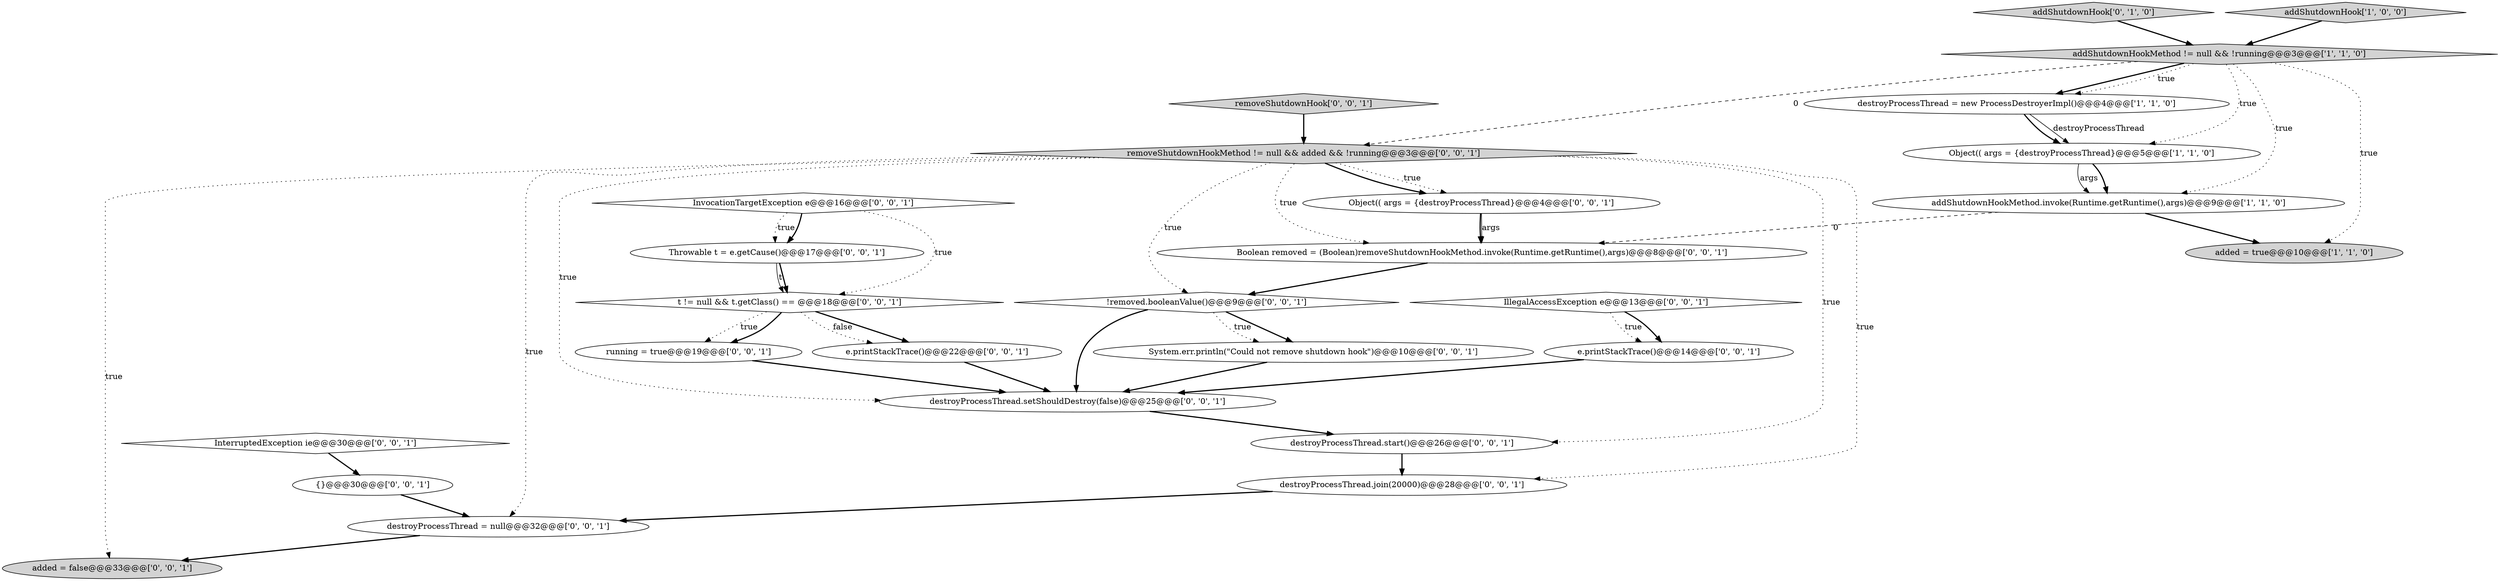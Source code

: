 digraph {
0 [style = filled, label = "addShutdownHookMethod != null && !running@@@3@@@['1', '1', '0']", fillcolor = lightgray, shape = diamond image = "AAA0AAABBB1BBB"];
23 [style = filled, label = "destroyProcessThread = null@@@32@@@['0', '0', '1']", fillcolor = white, shape = ellipse image = "AAA0AAABBB3BBB"];
18 [style = filled, label = "destroyProcessThread.join(20000)@@@28@@@['0', '0', '1']", fillcolor = white, shape = ellipse image = "AAA0AAABBB3BBB"];
6 [style = filled, label = "addShutdownHook['0', '1', '0']", fillcolor = lightgray, shape = diamond image = "AAA0AAABBB2BBB"];
11 [style = filled, label = "!removed.booleanValue()@@@9@@@['0', '0', '1']", fillcolor = white, shape = diamond image = "AAA0AAABBB3BBB"];
14 [style = filled, label = "System.err.println(\"Could not remove shutdown hook\")@@@10@@@['0', '0', '1']", fillcolor = white, shape = ellipse image = "AAA0AAABBB3BBB"];
16 [style = filled, label = "e.printStackTrace()@@@22@@@['0', '0', '1']", fillcolor = white, shape = ellipse image = "AAA0AAABBB3BBB"];
5 [style = filled, label = "addShutdownHookMethod.invoke(Runtime.getRuntime(),args)@@@9@@@['1', '1', '0']", fillcolor = white, shape = ellipse image = "AAA0AAABBB1BBB"];
24 [style = filled, label = "removeShutdownHookMethod != null && added && !running@@@3@@@['0', '0', '1']", fillcolor = lightgray, shape = diamond image = "AAA0AAABBB3BBB"];
1 [style = filled, label = "Object(( args = {destroyProcessThread}@@@5@@@['1', '1', '0']", fillcolor = white, shape = ellipse image = "AAA0AAABBB1BBB"];
3 [style = filled, label = "destroyProcessThread = new ProcessDestroyerImpl()@@@4@@@['1', '1', '0']", fillcolor = white, shape = ellipse image = "AAA0AAABBB1BBB"];
13 [style = filled, label = "removeShutdownHook['0', '0', '1']", fillcolor = lightgray, shape = diamond image = "AAA0AAABBB3BBB"];
2 [style = filled, label = "added = true@@@10@@@['1', '1', '0']", fillcolor = lightgray, shape = ellipse image = "AAA0AAABBB1BBB"];
8 [style = filled, label = "destroyProcessThread.start()@@@26@@@['0', '0', '1']", fillcolor = white, shape = ellipse image = "AAA0AAABBB3BBB"];
7 [style = filled, label = "destroyProcessThread.setShouldDestroy(false)@@@25@@@['0', '0', '1']", fillcolor = white, shape = ellipse image = "AAA0AAABBB3BBB"];
4 [style = filled, label = "addShutdownHook['1', '0', '0']", fillcolor = lightgray, shape = diamond image = "AAA0AAABBB1BBB"];
26 [style = filled, label = "added = false@@@33@@@['0', '0', '1']", fillcolor = lightgray, shape = ellipse image = "AAA0AAABBB3BBB"];
25 [style = filled, label = "Object(( args = {destroyProcessThread}@@@4@@@['0', '0', '1']", fillcolor = white, shape = ellipse image = "AAA0AAABBB3BBB"];
19 [style = filled, label = "Throwable t = e.getCause()@@@17@@@['0', '0', '1']", fillcolor = white, shape = ellipse image = "AAA0AAABBB3BBB"];
10 [style = filled, label = "Boolean removed = (Boolean)removeShutdownHookMethod.invoke(Runtime.getRuntime(),args)@@@8@@@['0', '0', '1']", fillcolor = white, shape = ellipse image = "AAA0AAABBB3BBB"];
9 [style = filled, label = "InvocationTargetException e@@@16@@@['0', '0', '1']", fillcolor = white, shape = diamond image = "AAA0AAABBB3BBB"];
20 [style = filled, label = "InterruptedException ie@@@30@@@['0', '0', '1']", fillcolor = white, shape = diamond image = "AAA0AAABBB3BBB"];
12 [style = filled, label = "t != null && t.getClass() == @@@18@@@['0', '0', '1']", fillcolor = white, shape = diamond image = "AAA0AAABBB3BBB"];
17 [style = filled, label = "running = true@@@19@@@['0', '0', '1']", fillcolor = white, shape = ellipse image = "AAA0AAABBB3BBB"];
21 [style = filled, label = "{}@@@30@@@['0', '0', '1']", fillcolor = white, shape = ellipse image = "AAA0AAABBB3BBB"];
15 [style = filled, label = "IllegalAccessException e@@@13@@@['0', '0', '1']", fillcolor = white, shape = diamond image = "AAA0AAABBB3BBB"];
22 [style = filled, label = "e.printStackTrace()@@@14@@@['0', '0', '1']", fillcolor = white, shape = ellipse image = "AAA0AAABBB3BBB"];
1->5 [style = bold, label=""];
0->3 [style = bold, label=""];
12->17 [style = dotted, label="true"];
9->12 [style = dotted, label="true"];
0->5 [style = dotted, label="true"];
13->24 [style = bold, label=""];
18->23 [style = bold, label=""];
3->1 [style = bold, label=""];
19->12 [style = bold, label=""];
24->25 [style = dotted, label="true"];
11->14 [style = bold, label=""];
8->18 [style = bold, label=""];
1->5 [style = solid, label="args"];
12->17 [style = bold, label=""];
11->14 [style = dotted, label="true"];
16->7 [style = bold, label=""];
23->26 [style = bold, label=""];
15->22 [style = dotted, label="true"];
6->0 [style = bold, label=""];
12->16 [style = bold, label=""];
7->8 [style = bold, label=""];
22->7 [style = bold, label=""];
4->0 [style = bold, label=""];
14->7 [style = bold, label=""];
15->22 [style = bold, label=""];
12->16 [style = dotted, label="false"];
17->7 [style = bold, label=""];
24->10 [style = dotted, label="true"];
24->11 [style = dotted, label="true"];
20->21 [style = bold, label=""];
5->2 [style = bold, label=""];
9->19 [style = dotted, label="true"];
24->23 [style = dotted, label="true"];
5->10 [style = dashed, label="0"];
24->26 [style = dotted, label="true"];
24->25 [style = bold, label=""];
19->12 [style = solid, label="t"];
9->19 [style = bold, label=""];
0->24 [style = dashed, label="0"];
25->10 [style = bold, label=""];
0->3 [style = dotted, label="true"];
0->2 [style = dotted, label="true"];
24->8 [style = dotted, label="true"];
25->10 [style = solid, label="args"];
21->23 [style = bold, label=""];
24->7 [style = dotted, label="true"];
3->1 [style = solid, label="destroyProcessThread"];
11->7 [style = bold, label=""];
24->18 [style = dotted, label="true"];
0->1 [style = dotted, label="true"];
10->11 [style = bold, label=""];
}
